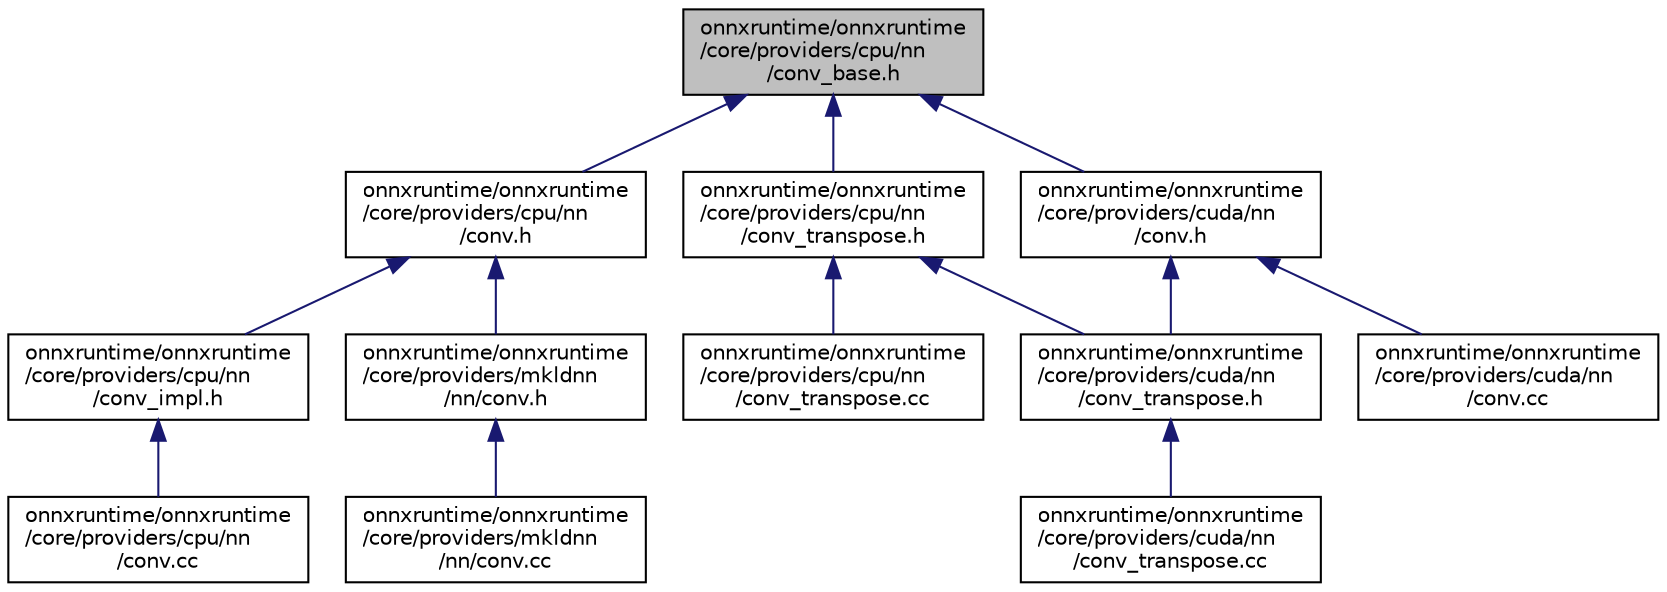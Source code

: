 digraph "onnxruntime/onnxruntime/core/providers/cpu/nn/conv_base.h"
{
  edge [fontname="Helvetica",fontsize="10",labelfontname="Helvetica",labelfontsize="10"];
  node [fontname="Helvetica",fontsize="10",shape=record];
  Node71 [label="onnxruntime/onnxruntime\l/core/providers/cpu/nn\l/conv_base.h",height=0.2,width=0.4,color="black", fillcolor="grey75", style="filled", fontcolor="black"];
  Node71 -> Node72 [dir="back",color="midnightblue",fontsize="10",style="solid"];
  Node72 [label="onnxruntime/onnxruntime\l/core/providers/cpu/nn\l/conv.h",height=0.2,width=0.4,color="black", fillcolor="white", style="filled",URL="$cpu_2nn_2conv_8h.html"];
  Node72 -> Node73 [dir="back",color="midnightblue",fontsize="10",style="solid"];
  Node73 [label="onnxruntime/onnxruntime\l/core/providers/cpu/nn\l/conv_impl.h",height=0.2,width=0.4,color="black", fillcolor="white", style="filled",URL="$conv__impl_8h.html"];
  Node73 -> Node74 [dir="back",color="midnightblue",fontsize="10",style="solid"];
  Node74 [label="onnxruntime/onnxruntime\l/core/providers/cpu/nn\l/conv.cc",height=0.2,width=0.4,color="black", fillcolor="white", style="filled",URL="$cpu_2nn_2conv_8cc.html"];
  Node72 -> Node75 [dir="back",color="midnightblue",fontsize="10",style="solid"];
  Node75 [label="onnxruntime/onnxruntime\l/core/providers/mkldnn\l/nn/conv.h",height=0.2,width=0.4,color="black", fillcolor="white", style="filled",URL="$mkldnn_2nn_2conv_8h.html"];
  Node75 -> Node76 [dir="back",color="midnightblue",fontsize="10",style="solid"];
  Node76 [label="onnxruntime/onnxruntime\l/core/providers/mkldnn\l/nn/conv.cc",height=0.2,width=0.4,color="black", fillcolor="white", style="filled",URL="$mkldnn_2nn_2conv_8cc.html"];
  Node71 -> Node77 [dir="back",color="midnightblue",fontsize="10",style="solid"];
  Node77 [label="onnxruntime/onnxruntime\l/core/providers/cpu/nn\l/conv_transpose.h",height=0.2,width=0.4,color="black", fillcolor="white", style="filled",URL="$cpu_2nn_2conv__transpose_8h.html"];
  Node77 -> Node78 [dir="back",color="midnightblue",fontsize="10",style="solid"];
  Node78 [label="onnxruntime/onnxruntime\l/core/providers/cpu/nn\l/conv_transpose.cc",height=0.2,width=0.4,color="black", fillcolor="white", style="filled",URL="$cpu_2nn_2conv__transpose_8cc.html"];
  Node77 -> Node79 [dir="back",color="midnightblue",fontsize="10",style="solid"];
  Node79 [label="onnxruntime/onnxruntime\l/core/providers/cuda/nn\l/conv_transpose.h",height=0.2,width=0.4,color="black", fillcolor="white", style="filled",URL="$cuda_2nn_2conv__transpose_8h.html"];
  Node79 -> Node80 [dir="back",color="midnightblue",fontsize="10",style="solid"];
  Node80 [label="onnxruntime/onnxruntime\l/core/providers/cuda/nn\l/conv_transpose.cc",height=0.2,width=0.4,color="black", fillcolor="white", style="filled",URL="$cuda_2nn_2conv__transpose_8cc.html"];
  Node71 -> Node81 [dir="back",color="midnightblue",fontsize="10",style="solid"];
  Node81 [label="onnxruntime/onnxruntime\l/core/providers/cuda/nn\l/conv.h",height=0.2,width=0.4,color="black", fillcolor="white", style="filled",URL="$cuda_2nn_2conv_8h.html"];
  Node81 -> Node82 [dir="back",color="midnightblue",fontsize="10",style="solid"];
  Node82 [label="onnxruntime/onnxruntime\l/core/providers/cuda/nn\l/conv.cc",height=0.2,width=0.4,color="black", fillcolor="white", style="filled",URL="$cuda_2nn_2conv_8cc.html"];
  Node81 -> Node79 [dir="back",color="midnightblue",fontsize="10",style="solid"];
}
